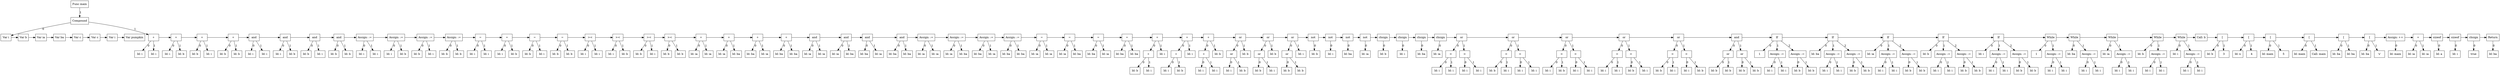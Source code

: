 digraph G {
node302 [label="Func main"; shape=box];
subgraph childNames_302 {
rankdir="LR"; rank="same"; ordering=out
node301 [label="Compound"; shape=box];
}

subgraph childPtrs_302 {
rankdir="TB";
node302 -> node301 [label="1"];
}

subgraph childNames_301 {
rankdir="LR"; rank="same"; ordering=out
node0 [label="Var i"; shape=box];
node10 [label="+"; shape=box];
}

subgraph childPtrs_301 {
rankdir="TB";
node301 -> node0 [label="0"];
node301 -> node10 [label="1"];
}

subgraph SibNames_0 {
rankdir="LR"; rank="same";
node0 [label="Var i"; shape=box];
node1 [label="Var b"; shape=box];
node2 [label="Var ia"; shape=box];
node3 [label="Var ba"; shape=box];
node4 [label="Var c"; shape=box];
node5 [label="Var c"; shape=box];
node6 [label="Var i"; shape=box];
node7 [label="Var pumpkin"; shape=box];
}

subgraph SibPtrs_0 {
rankdir="LR";
node0 -> node1;
node1 -> node2;
node2 -> node3;
node3 -> node4;
node4 -> node5;
node5 -> node6;
node6 -> node7;
}

subgraph childNames_10 {
rankdir="LR"; rank="same"; ordering=out
node8 [label="Id: i"; shape=box];
node9 [label="Id: i"; shape=box];
}

subgraph childPtrs_10 {
rankdir="TB";
node10 -> node8 [label="0"];
node10 -> node9 [label="1"];
}

subgraph SibNames_10 {
rankdir="LR"; rank="same";
node10 [label="+"; shape=box];
node13 [label="+"; shape=box];
node16 [label="+"; shape=box];
node19 [label="+"; shape=box];
node22 [label="and"; shape=box];
node25 [label="and"; shape=box];
node28 [label="and"; shape=box];
node31 [label="and"; shape=box];
node34 [label="Assign: :="; shape=box];
node37 [label="Assign: :="; shape=box];
node40 [label="Assign: :="; shape=box];
node43 [label="Assign: :="; shape=box];
node46 [label="="; shape=box];
node49 [label="="; shape=box];
node52 [label="="; shape=box];
node55 [label="="; shape=box];
node58 [label="><"; shape=box];
node61 [label="><"; shape=box];
node64 [label="><"; shape=box];
node67 [label="><"; shape=box];
node70 [label="+"; shape=box];
node73 [label="+"; shape=box];
node76 [label="+"; shape=box];
node79 [label="+"; shape=box];
node82 [label="and"; shape=box];
node85 [label="and"; shape=box];
node88 [label="and"; shape=box];
node91 [label="and"; shape=box];
node94 [label="Assign: :="; shape=box];
node97 [label="Assign: :="; shape=box];
node100 [label="Assign: :="; shape=box];
node103 [label="Assign: :="; shape=box];
node106 [label="="; shape=box];
node109 [label="="; shape=box];
node112 [label="="; shape=box];
node115 [label="="; shape=box];
node120 [label="+"; shape=box];
node125 [label="+"; shape=box];
node130 [label="+"; shape=box];
node135 [label="or"; shape=box];
node140 [label="or"; shape=box];
node145 [label="or"; shape=box];
node147 [label="not"; shape=box];
node149 [label="not"; shape=box];
node151 [label="not"; shape=box];
node153 [label="not"; shape=box];
node155 [label="chsign"; shape=box];
node157 [label="chsign"; shape=box];
node159 [label="chsign"; shape=box];
node161 [label="chsign"; shape=box];
node168 [label="or"; shape=box];
node175 [label="or"; shape=box];
node182 [label="or"; shape=box];
node189 [label="or"; shape=box];
node196 [label="or"; shape=box];
node203 [label="and"; shape=box];
node211 [label="If"; shape=box];
node219 [label="If"; shape=box];
node227 [label="If"; shape=box];
node235 [label="If"; shape=box];
node243 [label="If"; shape=box];
node248 [label="While"; shape=box];
node253 [label="While"; shape=box];
node258 [label="While"; shape=box];
node263 [label="While"; shape=box];
node268 [label="While"; shape=box];
node269 [label="Call: b"; shape=box];
node271 [label="["; shape=box];
node274 [label="["; shape=box];
node277 [label="["; shape=box];
node280 [label="["; shape=box];
node283 [label="["; shape=box];
node286 [label="["; shape=box];
node289 [label="Assign: ++"; shape=box];
node292 [label="+"; shape=box];
node294 [label="sizeof"; shape=box];
node296 [label="sizeof"; shape=box];
node298 [label="chsign"; shape=box];
node300 [label="Return"; shape=box];
}

subgraph SibPtrs_10 {
rankdir="LR";
node10 -> node13;
node13 -> node16;
node16 -> node19;
node19 -> node22;
node22 -> node25;
node25 -> node28;
node28 -> node31;
node31 -> node34;
node34 -> node37;
node37 -> node40;
node40 -> node43;
node43 -> node46;
node46 -> node49;
node49 -> node52;
node52 -> node55;
node55 -> node58;
node58 -> node61;
node61 -> node64;
node64 -> node67;
node67 -> node70;
node70 -> node73;
node73 -> node76;
node76 -> node79;
node79 -> node82;
node82 -> node85;
node85 -> node88;
node88 -> node91;
node91 -> node94;
node94 -> node97;
node97 -> node100;
node100 -> node103;
node103 -> node106;
node106 -> node109;
node109 -> node112;
node112 -> node115;
node115 -> node120;
node120 -> node125;
node125 -> node130;
node130 -> node135;
node135 -> node140;
node140 -> node145;
node145 -> node147;
node147 -> node149;
node149 -> node151;
node151 -> node153;
node153 -> node155;
node155 -> node157;
node157 -> node159;
node159 -> node161;
node161 -> node168;
node168 -> node175;
node175 -> node182;
node182 -> node189;
node189 -> node196;
node196 -> node203;
node203 -> node211;
node211 -> node219;
node219 -> node227;
node227 -> node235;
node235 -> node243;
node243 -> node248;
node248 -> node253;
node253 -> node258;
node258 -> node263;
node263 -> node268;
node268 -> node269;
node269 -> node271;
node271 -> node274;
node274 -> node277;
node277 -> node280;
node280 -> node283;
node283 -> node286;
node286 -> node289;
node289 -> node292;
node292 -> node294;
node294 -> node296;
node296 -> node298;
node298 -> node300;
}

subgraph childNames_13 {
rankdir="LR"; rank="same"; ordering=out
node11 [label="Id: i"; shape=box];
node12 [label="Id: b"; shape=box];
}

subgraph childPtrs_13 {
rankdir="TB";
node13 -> node11 [label="0"];
node13 -> node12 [label="1"];
}

subgraph childNames_16 {
rankdir="LR"; rank="same"; ordering=out
node14 [label="Id: b"; shape=box];
node15 [label="Id: i"; shape=box];
}

subgraph childPtrs_16 {
rankdir="TB";
node16 -> node14 [label="0"];
node16 -> node15 [label="1"];
}

subgraph childNames_19 {
rankdir="LR"; rank="same"; ordering=out
node17 [label="Id: b"; shape=box];
node18 [label="Id: b"; shape=box];
}

subgraph childPtrs_19 {
rankdir="TB";
node19 -> node17 [label="0"];
node19 -> node18 [label="1"];
}

subgraph childNames_22 {
rankdir="LR"; rank="same"; ordering=out
node20 [label="Id: i"; shape=box];
node21 [label="Id: i"; shape=box];
}

subgraph childPtrs_22 {
rankdir="TB";
node22 -> node20 [label="0"];
node22 -> node21 [label="1"];
}

subgraph childNames_25 {
rankdir="LR"; rank="same"; ordering=out
node23 [label="Id: i"; shape=box];
node24 [label="Id: b"; shape=box];
}

subgraph childPtrs_25 {
rankdir="TB";
node25 -> node23 [label="0"];
node25 -> node24 [label="1"];
}

subgraph childNames_28 {
rankdir="LR"; rank="same"; ordering=out
node26 [label="Id: b"; shape=box];
node27 [label="Id: i"; shape=box];
}

subgraph childPtrs_28 {
rankdir="TB";
node28 -> node26 [label="0"];
node28 -> node27 [label="1"];
}

subgraph childNames_31 {
rankdir="LR"; rank="same"; ordering=out
node29 [label="Id: b"; shape=box];
node30 [label="Id: b"; shape=box];
}

subgraph childPtrs_31 {
rankdir="TB";
node31 -> node29 [label="0"];
node31 -> node30 [label="1"];
}

subgraph childNames_34 {
rankdir="LR"; rank="same"; ordering=out
node32 [label="Id: i"; shape=box];
node33 [label="Id: i"; shape=box];
}

subgraph childPtrs_34 {
rankdir="TB";
node34 -> node32 [label="0"];
node34 -> node33 [label="1"];
}

subgraph childNames_37 {
rankdir="LR"; rank="same"; ordering=out
node35 [label="Id: i"; shape=box];
node36 [label="Id: b"; shape=box];
}

subgraph childPtrs_37 {
rankdir="TB";
node37 -> node35 [label="0"];
node37 -> node36 [label="1"];
}

subgraph childNames_40 {
rankdir="LR"; rank="same"; ordering=out
node38 [label="Id: b"; shape=box];
node39 [label="Id: i"; shape=box];
}

subgraph childPtrs_40 {
rankdir="TB";
node40 -> node38 [label="0"];
node40 -> node39 [label="1"];
}

subgraph childNames_43 {
rankdir="LR"; rank="same"; ordering=out
node41 [label="Id: b"; shape=box];
node42 [label="Id: b"; shape=box];
}

subgraph childPtrs_43 {
rankdir="TB";
node43 -> node41 [label="0"];
node43 -> node42 [label="1"];
}

subgraph childNames_46 {
rankdir="LR"; rank="same"; ordering=out
node44 [label="Id: i"; shape=box];
node45 [label="Id: i"; shape=box];
}

subgraph childPtrs_46 {
rankdir="TB";
node46 -> node44 [label="0"];
node46 -> node45 [label="1"];
}

subgraph childNames_49 {
rankdir="LR"; rank="same"; ordering=out
node47 [label="Id: i"; shape=box];
node48 [label="Id: b"; shape=box];
}

subgraph childPtrs_49 {
rankdir="TB";
node49 -> node47 [label="0"];
node49 -> node48 [label="1"];
}

subgraph childNames_52 {
rankdir="LR"; rank="same"; ordering=out
node50 [label="Id: b"; shape=box];
node51 [label="Id: i"; shape=box];
}

subgraph childPtrs_52 {
rankdir="TB";
node52 -> node50 [label="0"];
node52 -> node51 [label="1"];
}

subgraph childNames_55 {
rankdir="LR"; rank="same"; ordering=out
node53 [label="Id: b"; shape=box];
node54 [label="Id: b"; shape=box];
}

subgraph childPtrs_55 {
rankdir="TB";
node55 -> node53 [label="0"];
node55 -> node54 [label="1"];
}

subgraph childNames_58 {
rankdir="LR"; rank="same"; ordering=out
node56 [label="Id: i"; shape=box];
node57 [label="Id: i"; shape=box];
}

subgraph childPtrs_58 {
rankdir="TB";
node58 -> node56 [label="0"];
node58 -> node57 [label="1"];
}

subgraph childNames_61 {
rankdir="LR"; rank="same"; ordering=out
node59 [label="Id: i"; shape=box];
node60 [label="Id: b"; shape=box];
}

subgraph childPtrs_61 {
rankdir="TB";
node61 -> node59 [label="0"];
node61 -> node60 [label="1"];
}

subgraph childNames_64 {
rankdir="LR"; rank="same"; ordering=out
node62 [label="Id: b"; shape=box];
node63 [label="Id: i"; shape=box];
}

subgraph childPtrs_64 {
rankdir="TB";
node64 -> node62 [label="0"];
node64 -> node63 [label="1"];
}

subgraph childNames_67 {
rankdir="LR"; rank="same"; ordering=out
node65 [label="Id: b"; shape=box];
node66 [label="Id: b"; shape=box];
}

subgraph childPtrs_67 {
rankdir="TB";
node67 -> node65 [label="0"];
node67 -> node66 [label="1"];
}

subgraph childNames_70 {
rankdir="LR"; rank="same"; ordering=out
node68 [label="Id: ia"; shape=box];
node69 [label="Id: ia"; shape=box];
}

subgraph childPtrs_70 {
rankdir="TB";
node70 -> node68 [label="0"];
node70 -> node69 [label="1"];
}

subgraph childNames_73 {
rankdir="LR"; rank="same"; ordering=out
node71 [label="Id: ia"; shape=box];
node72 [label="Id: ba"; shape=box];
}

subgraph childPtrs_73 {
rankdir="TB";
node73 -> node71 [label="0"];
node73 -> node72 [label="1"];
}

subgraph childNames_76 {
rankdir="LR"; rank="same"; ordering=out
node74 [label="Id: ba"; shape=box];
node75 [label="Id: ia"; shape=box];
}

subgraph childPtrs_76 {
rankdir="TB";
node76 -> node74 [label="0"];
node76 -> node75 [label="1"];
}

subgraph childNames_79 {
rankdir="LR"; rank="same"; ordering=out
node77 [label="Id: ba"; shape=box];
node78 [label="Id: ba"; shape=box];
}

subgraph childPtrs_79 {
rankdir="TB";
node79 -> node77 [label="0"];
node79 -> node78 [label="1"];
}

subgraph childNames_82 {
rankdir="LR"; rank="same"; ordering=out
node80 [label="Id: ia"; shape=box];
node81 [label="Id: ia"; shape=box];
}

subgraph childPtrs_82 {
rankdir="TB";
node82 -> node80 [label="0"];
node82 -> node81 [label="1"];
}

subgraph childNames_85 {
rankdir="LR"; rank="same"; ordering=out
node83 [label="Id: ia"; shape=box];
node84 [label="Id: ba"; shape=box];
}

subgraph childPtrs_85 {
rankdir="TB";
node85 -> node83 [label="0"];
node85 -> node84 [label="1"];
}

subgraph childNames_88 {
rankdir="LR"; rank="same"; ordering=out
node86 [label="Id: ba"; shape=box];
node87 [label="Id: ia"; shape=box];
}

subgraph childPtrs_88 {
rankdir="TB";
node88 -> node86 [label="0"];
node88 -> node87 [label="1"];
}

subgraph childNames_91 {
rankdir="LR"; rank="same"; ordering=out
node89 [label="Id: ba"; shape=box];
node90 [label="Id: ba"; shape=box];
}

subgraph childPtrs_91 {
rankdir="TB";
node91 -> node89 [label="0"];
node91 -> node90 [label="1"];
}

subgraph childNames_94 {
rankdir="LR"; rank="same"; ordering=out
node92 [label="Id: ia"; shape=box];
node93 [label="Id: ia"; shape=box];
}

subgraph childPtrs_94 {
rankdir="TB";
node94 -> node92 [label="0"];
node94 -> node93 [label="1"];
}

subgraph childNames_97 {
rankdir="LR"; rank="same"; ordering=out
node95 [label="Id: ia"; shape=box];
node96 [label="Id: ba"; shape=box];
}

subgraph childPtrs_97 {
rankdir="TB";
node97 -> node95 [label="0"];
node97 -> node96 [label="1"];
}

subgraph childNames_100 {
rankdir="LR"; rank="same"; ordering=out
node98 [label="Id: ba"; shape=box];
node99 [label="Id: ia"; shape=box];
}

subgraph childPtrs_100 {
rankdir="TB";
node100 -> node98 [label="0"];
node100 -> node99 [label="1"];
}

subgraph childNames_103 {
rankdir="LR"; rank="same"; ordering=out
node101 [label="Id: ba"; shape=box];
node102 [label="Id: ba"; shape=box];
}

subgraph childPtrs_103 {
rankdir="TB";
node103 -> node101 [label="0"];
node103 -> node102 [label="1"];
}

subgraph childNames_106 {
rankdir="LR"; rank="same"; ordering=out
node104 [label="Id: ia"; shape=box];
node105 [label="Id: ia"; shape=box];
}

subgraph childPtrs_106 {
rankdir="TB";
node106 -> node104 [label="0"];
node106 -> node105 [label="1"];
}

subgraph childNames_109 {
rankdir="LR"; rank="same"; ordering=out
node107 [label="Id: ia"; shape=box];
node108 [label="Id: ba"; shape=box];
}

subgraph childPtrs_109 {
rankdir="TB";
node109 -> node107 [label="0"];
node109 -> node108 [label="1"];
}

subgraph childNames_112 {
rankdir="LR"; rank="same"; ordering=out
node110 [label="Id: ba"; shape=box];
node111 [label="Id: ia"; shape=box];
}

subgraph childPtrs_112 {
rankdir="TB";
node112 -> node110 [label="0"];
node112 -> node111 [label="1"];
}

subgraph childNames_115 {
rankdir="LR"; rank="same"; ordering=out
node113 [label="Id: ba"; shape=box];
node114 [label="Id: ba"; shape=box];
}

subgraph childPtrs_115 {
rankdir="TB";
node115 -> node113 [label="0"];
node115 -> node114 [label="1"];
}

subgraph childNames_120 {
rankdir="LR"; rank="same"; ordering=out
node118 [label="+"; shape=box];
node119 [label="Id: i"; shape=box];
}

subgraph childPtrs_120 {
rankdir="TB";
node120 -> node118 [label="0"];
node120 -> node119 [label="1"];
}

subgraph childNames_118 {
rankdir="LR"; rank="same"; ordering=out
node116 [label="Id: b"; shape=box];
node117 [label="Id: i"; shape=box];
}

subgraph childPtrs_118 {
rankdir="TB";
node118 -> node116 [label="0"];
node118 -> node117 [label="1"];
}

subgraph childNames_125 {
rankdir="LR"; rank="same"; ordering=out
node123 [label="+"; shape=box];
node124 [label="Id: i"; shape=box];
}

subgraph childPtrs_125 {
rankdir="TB";
node125 -> node123 [label="0"];
node125 -> node124 [label="1"];
}

subgraph childNames_123 {
rankdir="LR"; rank="same"; ordering=out
node121 [label="Id: i"; shape=box];
node122 [label="Id: b"; shape=box];
}

subgraph childPtrs_123 {
rankdir="TB";
node123 -> node121 [label="0"];
node123 -> node122 [label="1"];
}

subgraph childNames_130 {
rankdir="LR"; rank="same"; ordering=out
node128 [label="+"; shape=box];
node129 [label="Id: b"; shape=box];
}

subgraph childPtrs_130 {
rankdir="TB";
node130 -> node128 [label="0"];
node130 -> node129 [label="1"];
}

subgraph childNames_128 {
rankdir="LR"; rank="same"; ordering=out
node126 [label="Id: i"; shape=box];
node127 [label="Id: i"; shape=box];
}

subgraph childPtrs_128 {
rankdir="TB";
node128 -> node126 [label="0"];
node128 -> node127 [label="1"];
}

subgraph childNames_135 {
rankdir="LR"; rank="same"; ordering=out
node133 [label="or"; shape=box];
node134 [label="Id: b"; shape=box];
}

subgraph childPtrs_135 {
rankdir="TB";
node135 -> node133 [label="0"];
node135 -> node134 [label="1"];
}

subgraph childNames_133 {
rankdir="LR"; rank="same"; ordering=out
node131 [label="Id: i"; shape=box];
node132 [label="Id: b"; shape=box];
}

subgraph childPtrs_133 {
rankdir="TB";
node133 -> node131 [label="0"];
node133 -> node132 [label="1"];
}

subgraph childNames_140 {
rankdir="LR"; rank="same"; ordering=out
node138 [label="or"; shape=box];
node139 [label="Id: b"; shape=box];
}

subgraph childPtrs_140 {
rankdir="TB";
node140 -> node138 [label="0"];
node140 -> node139 [label="1"];
}

subgraph childNames_138 {
rankdir="LR"; rank="same"; ordering=out
node136 [label="Id: b"; shape=box];
node137 [label="Id: i"; shape=box];
}

subgraph childPtrs_138 {
rankdir="TB";
node138 -> node136 [label="0"];
node138 -> node137 [label="1"];
}

subgraph childNames_145 {
rankdir="LR"; rank="same"; ordering=out
node143 [label="or"; shape=box];
node144 [label="Id: i"; shape=box];
}

subgraph childPtrs_145 {
rankdir="TB";
node145 -> node143 [label="0"];
node145 -> node144 [label="1"];
}

subgraph childNames_143 {
rankdir="LR"; rank="same"; ordering=out
node141 [label="Id: b"; shape=box];
node142 [label="Id: b"; shape=box];
}

subgraph childPtrs_143 {
rankdir="TB";
node143 -> node141 [label="0"];
node143 -> node142 [label="1"];
}

subgraph childNames_147 {
rankdir="LR"; rank="same"; ordering=out
node146 [label="Id: b"; shape=box];
}

subgraph childPtrs_147 {
rankdir="TB";
node147 -> node146 [label="0"];
}

subgraph childNames_149 {
rankdir="LR"; rank="same"; ordering=out
node148 [label="Id: i"; shape=box];
}

subgraph childPtrs_149 {
rankdir="TB";
node149 -> node148 [label="0"];
}

subgraph childNames_151 {
rankdir="LR"; rank="same"; ordering=out
node150 [label="Id: ba"; shape=box];
}

subgraph childPtrs_151 {
rankdir="TB";
node151 -> node150 [label="0"];
}

subgraph childNames_153 {
rankdir="LR"; rank="same"; ordering=out
node152 [label="Id: ia"; shape=box];
}

subgraph childPtrs_153 {
rankdir="TB";
node153 -> node152 [label="0"];
}

subgraph childNames_155 {
rankdir="LR"; rank="same"; ordering=out
node154 [label="Id: b"; shape=box];
}

subgraph childPtrs_155 {
rankdir="TB";
node155 -> node154 [label="0"];
}

subgraph childNames_157 {
rankdir="LR"; rank="same"; ordering=out
node156 [label="Id: i"; shape=box];
}

subgraph childPtrs_157 {
rankdir="TB";
node157 -> node156 [label="0"];
}

subgraph childNames_159 {
rankdir="LR"; rank="same"; ordering=out
node158 [label="Id: ba"; shape=box];
}

subgraph childPtrs_159 {
rankdir="TB";
node159 -> node158 [label="0"];
}

subgraph childNames_161 {
rankdir="LR"; rank="same"; ordering=out
node160 [label="Id: ia"; shape=box];
}

subgraph childPtrs_161 {
rankdir="TB";
node161 -> node160 [label="0"];
}

subgraph childNames_168 {
rankdir="LR"; rank="same"; ordering=out
node164 [label=">"; shape=box];
node167 [label=">"; shape=box];
}

subgraph childPtrs_168 {
rankdir="TB";
node168 -> node164 [label="0"];
node168 -> node167 [label="1"];
}

subgraph childNames_164 {
rankdir="LR"; rank="same"; ordering=out
node162 [label="Id: i"; shape=box];
node163 [label="Id: i"; shape=box];
}

subgraph childPtrs_164 {
rankdir="TB";
node164 -> node162 [label="0"];
node164 -> node163 [label="1"];
}

subgraph childNames_167 {
rankdir="LR"; rank="same"; ordering=out
node165 [label="Id: i"; shape=box];
node166 [label="Id: i"; shape=box];
}

subgraph childPtrs_167 {
rankdir="TB";
node167 -> node165 [label="0"];
node167 -> node166 [label="1"];
}

subgraph childNames_175 {
rankdir="LR"; rank="same"; ordering=out
node171 [label=">"; shape=box];
node174 [label=">"; shape=box];
}

subgraph childPtrs_175 {
rankdir="TB";
node175 -> node171 [label="0"];
node175 -> node174 [label="1"];
}

subgraph childNames_171 {
rankdir="LR"; rank="same"; ordering=out
node169 [label="Id: b"; shape=box];
node170 [label="Id: i"; shape=box];
}

subgraph childPtrs_171 {
rankdir="TB";
node171 -> node169 [label="0"];
node171 -> node170 [label="1"];
}

subgraph childNames_174 {
rankdir="LR"; rank="same"; ordering=out
node172 [label="Id: i"; shape=box];
node173 [label="Id: i"; shape=box];
}

subgraph childPtrs_174 {
rankdir="TB";
node174 -> node172 [label="0"];
node174 -> node173 [label="1"];
}

subgraph childNames_182 {
rankdir="LR"; rank="same"; ordering=out
node178 [label=">"; shape=box];
node181 [label=">"; shape=box];
}

subgraph childPtrs_182 {
rankdir="TB";
node182 -> node178 [label="0"];
node182 -> node181 [label="1"];
}

subgraph childNames_178 {
rankdir="LR"; rank="same"; ordering=out
node176 [label="Id: i"; shape=box];
node177 [label="Id: b"; shape=box];
}

subgraph childPtrs_178 {
rankdir="TB";
node178 -> node176 [label="0"];
node178 -> node177 [label="1"];
}

subgraph childNames_181 {
rankdir="LR"; rank="same"; ordering=out
node179 [label="Id: i"; shape=box];
node180 [label="Id: i"; shape=box];
}

subgraph childPtrs_181 {
rankdir="TB";
node181 -> node179 [label="0"];
node181 -> node180 [label="1"];
}

subgraph childNames_189 {
rankdir="LR"; rank="same"; ordering=out
node185 [label=">"; shape=box];
node188 [label=">"; shape=box];
}

subgraph childPtrs_189 {
rankdir="TB";
node189 -> node185 [label="0"];
node189 -> node188 [label="1"];
}

subgraph childNames_185 {
rankdir="LR"; rank="same"; ordering=out
node183 [label="Id: i"; shape=box];
node184 [label="Id: i"; shape=box];
}

subgraph childPtrs_185 {
rankdir="TB";
node185 -> node183 [label="0"];
node185 -> node184 [label="1"];
}

subgraph childNames_188 {
rankdir="LR"; rank="same"; ordering=out
node186 [label="Id: b"; shape=box];
node187 [label="Id: i"; shape=box];
}

subgraph childPtrs_188 {
rankdir="TB";
node188 -> node186 [label="0"];
node188 -> node187 [label="1"];
}

subgraph childNames_196 {
rankdir="LR"; rank="same"; ordering=out
node192 [label=">"; shape=box];
node195 [label=">"; shape=box];
}

subgraph childPtrs_196 {
rankdir="TB";
node196 -> node192 [label="0"];
node196 -> node195 [label="1"];
}

subgraph childNames_192 {
rankdir="LR"; rank="same"; ordering=out
node190 [label="Id: b"; shape=box];
node191 [label="Id: i"; shape=box];
}

subgraph childPtrs_192 {
rankdir="TB";
node192 -> node190 [label="0"];
node192 -> node191 [label="1"];
}

subgraph childNames_195 {
rankdir="LR"; rank="same"; ordering=out
node193 [label="Id: i"; shape=box];
node194 [label="Id: b"; shape=box];
}

subgraph childPtrs_195 {
rankdir="TB";
node195 -> node193 [label="0"];
node195 -> node194 [label="1"];
}

subgraph childNames_203 {
rankdir="LR"; rank="same"; ordering=out
node199 [label="or"; shape=box];
node202 [label="or"; shape=box];
}

subgraph childPtrs_203 {
rankdir="TB";
node203 -> node199 [label="0"];
node203 -> node202 [label="1"];
}

subgraph childNames_199 {
rankdir="LR"; rank="same"; ordering=out
node197 [label="Id: b"; shape=box];
node198 [label="Id: b"; shape=box];
}

subgraph childPtrs_199 {
rankdir="TB";
node199 -> node197 [label="0"];
node199 -> node198 [label="1"];
}

subgraph childNames_202 {
rankdir="LR"; rank="same"; ordering=out
node200 [label="Id: b"; shape=box];
node201 [label="Id: b"; shape=box];
}

subgraph childPtrs_202 {
rankdir="TB";
node202 -> node200 [label="0"];
node202 -> node201 [label="1"];
}

subgraph childNames_211 {
rankdir="LR"; rank="same"; ordering=out
node204 [label="1"; shape=box];
node207 [label="Assign: :="; shape=box];
node210 [label="Assign: :="; shape=box];
}

subgraph childPtrs_211 {
rankdir="TB";
node211 -> node204 [label="0"];
node211 -> node207 [label="1"];
node211 -> node210 [label="2"];
}

subgraph childNames_207 {
rankdir="LR"; rank="same"; ordering=out
node205 [label="Id: i"; shape=box];
node206 [label="Id: i"; shape=box];
}

subgraph childPtrs_207 {
rankdir="TB";
node207 -> node205 [label="0"];
node207 -> node206 [label="1"];
}

subgraph childNames_210 {
rankdir="LR"; rank="same"; ordering=out
node208 [label="Id: b"; shape=box];
node209 [label="Id: b"; shape=box];
}

subgraph childPtrs_210 {
rankdir="TB";
node210 -> node208 [label="0"];
node210 -> node209 [label="1"];
}

subgraph childNames_219 {
rankdir="LR"; rank="same"; ordering=out
node212 [label="Id: ba"; shape=box];
node215 [label="Assign: :="; shape=box];
node218 [label="Assign: :="; shape=box];
}

subgraph childPtrs_219 {
rankdir="TB";
node219 -> node212 [label="0"];
node219 -> node215 [label="1"];
node219 -> node218 [label="2"];
}

subgraph childNames_215 {
rankdir="LR"; rank="same"; ordering=out
node213 [label="Id: i"; shape=box];
node214 [label="Id: i"; shape=box];
}

subgraph childPtrs_215 {
rankdir="TB";
node215 -> node213 [label="0"];
node215 -> node214 [label="1"];
}

subgraph childNames_218 {
rankdir="LR"; rank="same"; ordering=out
node216 [label="Id: b"; shape=box];
node217 [label="Id: b"; shape=box];
}

subgraph childPtrs_218 {
rankdir="TB";
node218 -> node216 [label="0"];
node218 -> node217 [label="1"];
}

subgraph childNames_227 {
rankdir="LR"; rank="same"; ordering=out
node220 [label="Id: ia"; shape=box];
node223 [label="Assign: :="; shape=box];
node226 [label="Assign: :="; shape=box];
}

subgraph childPtrs_227 {
rankdir="TB";
node227 -> node220 [label="0"];
node227 -> node223 [label="1"];
node227 -> node226 [label="2"];
}

subgraph childNames_223 {
rankdir="LR"; rank="same"; ordering=out
node221 [label="Id: i"; shape=box];
node222 [label="Id: i"; shape=box];
}

subgraph childPtrs_223 {
rankdir="TB";
node223 -> node221 [label="0"];
node223 -> node222 [label="1"];
}

subgraph childNames_226 {
rankdir="LR"; rank="same"; ordering=out
node224 [label="Id: b"; shape=box];
node225 [label="Id: b"; shape=box];
}

subgraph childPtrs_226 {
rankdir="TB";
node226 -> node224 [label="0"];
node226 -> node225 [label="1"];
}

subgraph childNames_235 {
rankdir="LR"; rank="same"; ordering=out
node228 [label="Id: b"; shape=box];
node231 [label="Assign: :="; shape=box];
node234 [label="Assign: :="; shape=box];
}

subgraph childPtrs_235 {
rankdir="TB";
node235 -> node228 [label="0"];
node235 -> node231 [label="1"];
node235 -> node234 [label="2"];
}

subgraph childNames_231 {
rankdir="LR"; rank="same"; ordering=out
node229 [label="Id: i"; shape=box];
node230 [label="Id: i"; shape=box];
}

subgraph childPtrs_231 {
rankdir="TB";
node231 -> node229 [label="0"];
node231 -> node230 [label="1"];
}

subgraph childNames_234 {
rankdir="LR"; rank="same"; ordering=out
node232 [label="Id: b"; shape=box];
node233 [label="Id: b"; shape=box];
}

subgraph childPtrs_234 {
rankdir="TB";
node234 -> node232 [label="0"];
node234 -> node233 [label="1"];
}

subgraph childNames_243 {
rankdir="LR"; rank="same"; ordering=out
node236 [label="Id: i"; shape=box];
node239 [label="Assign: :="; shape=box];
node242 [label="Assign: :="; shape=box];
}

subgraph childPtrs_243 {
rankdir="TB";
node243 -> node236 [label="0"];
node243 -> node239 [label="1"];
node243 -> node242 [label="2"];
}

subgraph childNames_239 {
rankdir="LR"; rank="same"; ordering=out
node237 [label="Id: i"; shape=box];
node238 [label="Id: i"; shape=box];
}

subgraph childPtrs_239 {
rankdir="TB";
node239 -> node237 [label="0"];
node239 -> node238 [label="1"];
}

subgraph childNames_242 {
rankdir="LR"; rank="same"; ordering=out
node240 [label="Id: b"; shape=box];
node241 [label="Id: b"; shape=box];
}

subgraph childPtrs_242 {
rankdir="TB";
node242 -> node240 [label="0"];
node242 -> node241 [label="1"];
}

subgraph childNames_248 {
rankdir="LR"; rank="same"; ordering=out
node244 [label="1"; shape=box];
node247 [label="Assign: :="; shape=box];
}

subgraph childPtrs_248 {
rankdir="TB";
node248 -> node244 [label="0"];
node248 -> node247 [label="1"];
}

subgraph childNames_247 {
rankdir="LR"; rank="same"; ordering=out
node245 [label="Id: i"; shape=box];
node246 [label="Id: i"; shape=box];
}

subgraph childPtrs_247 {
rankdir="TB";
node247 -> node245 [label="0"];
node247 -> node246 [label="1"];
}

subgraph childNames_253 {
rankdir="LR"; rank="same"; ordering=out
node249 [label="Id: ba"; shape=box];
node252 [label="Assign: :="; shape=box];
}

subgraph childPtrs_253 {
rankdir="TB";
node253 -> node249 [label="0"];
node253 -> node252 [label="1"];
}

subgraph childNames_252 {
rankdir="LR"; rank="same"; ordering=out
node250 [label="Id: i"; shape=box];
node251 [label="Id: i"; shape=box];
}

subgraph childPtrs_252 {
rankdir="TB";
node252 -> node250 [label="0"];
node252 -> node251 [label="1"];
}

subgraph childNames_258 {
rankdir="LR"; rank="same"; ordering=out
node254 [label="Id: ia"; shape=box];
node257 [label="Assign: :="; shape=box];
}

subgraph childPtrs_258 {
rankdir="TB";
node258 -> node254 [label="0"];
node258 -> node257 [label="1"];
}

subgraph childNames_257 {
rankdir="LR"; rank="same"; ordering=out
node255 [label="Id: i"; shape=box];
node256 [label="Id: i"; shape=box];
}

subgraph childPtrs_257 {
rankdir="TB";
node257 -> node255 [label="0"];
node257 -> node256 [label="1"];
}

subgraph childNames_263 {
rankdir="LR"; rank="same"; ordering=out
node259 [label="Id: b"; shape=box];
node262 [label="Assign: :="; shape=box];
}

subgraph childPtrs_263 {
rankdir="TB";
node263 -> node259 [label="0"];
node263 -> node262 [label="1"];
}

subgraph childNames_262 {
rankdir="LR"; rank="same"; ordering=out
node260 [label="Id: i"; shape=box];
node261 [label="Id: i"; shape=box];
}

subgraph childPtrs_262 {
rankdir="TB";
node262 -> node260 [label="0"];
node262 -> node261 [label="1"];
}

subgraph childNames_268 {
rankdir="LR"; rank="same"; ordering=out
node264 [label="Id: i"; shape=box];
node267 [label="Assign: :="; shape=box];
}

subgraph childPtrs_268 {
rankdir="TB";
node268 -> node264 [label="0"];
node268 -> node267 [label="1"];
}

subgraph childNames_267 {
rankdir="LR"; rank="same"; ordering=out
node265 [label="Id: i"; shape=box];
node266 [label="Id: i"; shape=box];
}

subgraph childPtrs_267 {
rankdir="TB";
node267 -> node265 [label="0"];
node267 -> node266 [label="1"];
}

subgraph childNames_271 {
rankdir="LR"; rank="same"; ordering=out
node272 [label="Id: b"; shape=box];
node270 [label="3"; shape=box];
}

subgraph childPtrs_271 {
rankdir="TB";
node271 -> node272 [label="0"];
node271 -> node270 [label="1"];
}

subgraph childNames_274 {
rankdir="LR"; rank="same"; ordering=out
node275 [label="Id: x"; shape=box];
node273 [label="4"; shape=box];
}

subgraph childPtrs_274 {
rankdir="TB";
node274 -> node275 [label="0"];
node274 -> node273 [label="1"];
}

subgraph childNames_277 {
rankdir="LR"; rank="same"; ordering=out
node278 [label="Id: main"; shape=box];
node276 [label="5"; shape=box];
}

subgraph childPtrs_277 {
rankdir="TB";
node277 -> node278 [label="0"];
node277 -> node276 [label="1"];
}

subgraph childNames_280 {
rankdir="LR"; rank="same"; ordering=out
node281 [label="Id: main"; shape=box];
node279 [label="Call: main"; shape=box];
}

subgraph childPtrs_280 {
rankdir="TB";
node280 -> node281 [label="0"];
node280 -> node279 [label="1"];
}

subgraph childNames_283 {
rankdir="LR"; rank="same"; ordering=out
node284 [label="Id: ba"; shape=box];
node282 [label="Id: ba"; shape=box];
}

subgraph childPtrs_283 {
rankdir="TB";
node283 -> node284 [label="0"];
node283 -> node282 [label="1"];
}

subgraph childNames_286 {
rankdir="LR"; rank="same"; ordering=out
node287 [label="Id: ba"; shape=box];
node285 [label="'s'"; shape=box];
}

subgraph childPtrs_286 {
rankdir="TB";
node286 -> node287 [label="0"];
node286 -> node285 [label="1"];
}

subgraph childNames_289 {
rankdir="LR"; rank="same"; ordering=out
node288 [label="Id: main"; shape=box];
}

subgraph childPtrs_289 {
rankdir="TB";
node289 -> node288 [label="0"];
}

subgraph childNames_292 {
rankdir="LR"; rank="same"; ordering=out
node290 [label="Id: ia"; shape=box];
node291 [label="Id: ia"; shape=box];
}

subgraph childPtrs_292 {
rankdir="TB";
node292 -> node290 [label="0"];
node292 -> node291 [label="1"];
}

subgraph childNames_294 {
rankdir="LR"; rank="same"; ordering=out
node293 [label="Id: a"; shape=box];
}

subgraph childPtrs_294 {
rankdir="TB";
node294 -> node293 [label="0"];
}

subgraph childNames_296 {
rankdir="LR"; rank="same"; ordering=out
node295 [label="Id: i"; shape=box];
}

subgraph childPtrs_296 {
rankdir="TB";
node296 -> node295 [label="0"];
}

subgraph childNames_298 {
rankdir="LR"; rank="same"; ordering=out
node297 [label="true"; shape=box];
}

subgraph childPtrs_298 {
rankdir="TB";
node298 -> node297 [label="0"];
}

subgraph childNames_300 {
rankdir="LR"; rank="same"; ordering=out
node299 [label="Id: ba"; shape=box];
}

subgraph childPtrs_300 {
rankdir="TB";
node300 -> node299 [label="0"];
}

}
